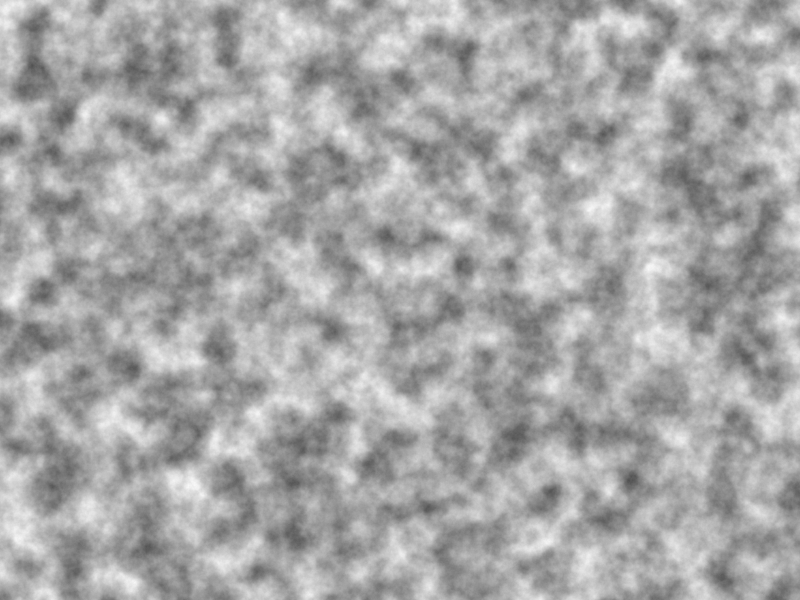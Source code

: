 #include "colors.inc"

global_settings
{
   assumed_gamma 2.2
   hf_gray_16
}

camera
{
   location <0, 0, -10>
   look_at 0
}

plane
{
   z, 10
   pigment
   {
      wrinkles
      color_map
      {
         [0 0.3*White]
         [1 White]
      }
   }
}

light_source { <0, 20, -100> color White }

